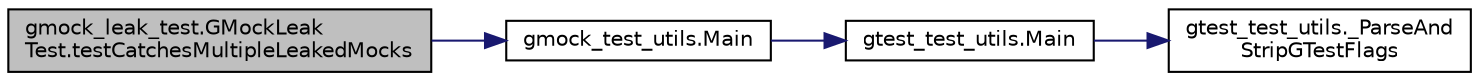 digraph "gmock_leak_test.GMockLeakTest.testCatchesMultipleLeakedMocks"
{
 // LATEX_PDF_SIZE
  bgcolor="transparent";
  edge [fontname="Helvetica",fontsize="10",labelfontname="Helvetica",labelfontsize="10"];
  node [fontname="Helvetica",fontsize="10",shape=record];
  rankdir="LR";
  Node1 [label="gmock_leak_test.GMockLeak\lTest.testCatchesMultipleLeakedMocks",height=0.2,width=0.4,color="black", fillcolor="grey75", style="filled", fontcolor="black",tooltip=" "];
  Node1 -> Node2 [color="midnightblue",fontsize="10",style="solid",fontname="Helvetica"];
  Node2 [label="gmock_test_utils.Main",height=0.2,width=0.4,color="black",URL="$namespacegmock__test__utils.html#ad79dc6aea3727ee23b5f5c454ef0d78a",tooltip=" "];
  Node2 -> Node3 [color="midnightblue",fontsize="10",style="solid",fontname="Helvetica"];
  Node3 [label="gtest_test_utils.Main",height=0.2,width=0.4,color="black",URL="$namespacegtest__test__utils.html#a5361b42d9c6843b5b117ead4d1c58cc5",tooltip=" "];
  Node3 -> Node4 [color="midnightblue",fontsize="10",style="solid",fontname="Helvetica"];
  Node4 [label="gtest_test_utils._ParseAnd\lStripGTestFlags",height=0.2,width=0.4,color="black",URL="$namespacegtest__test__utils.html#a05ad62af6574fd7e4fa2cc7c952c4f0b",tooltip=" "];
}
